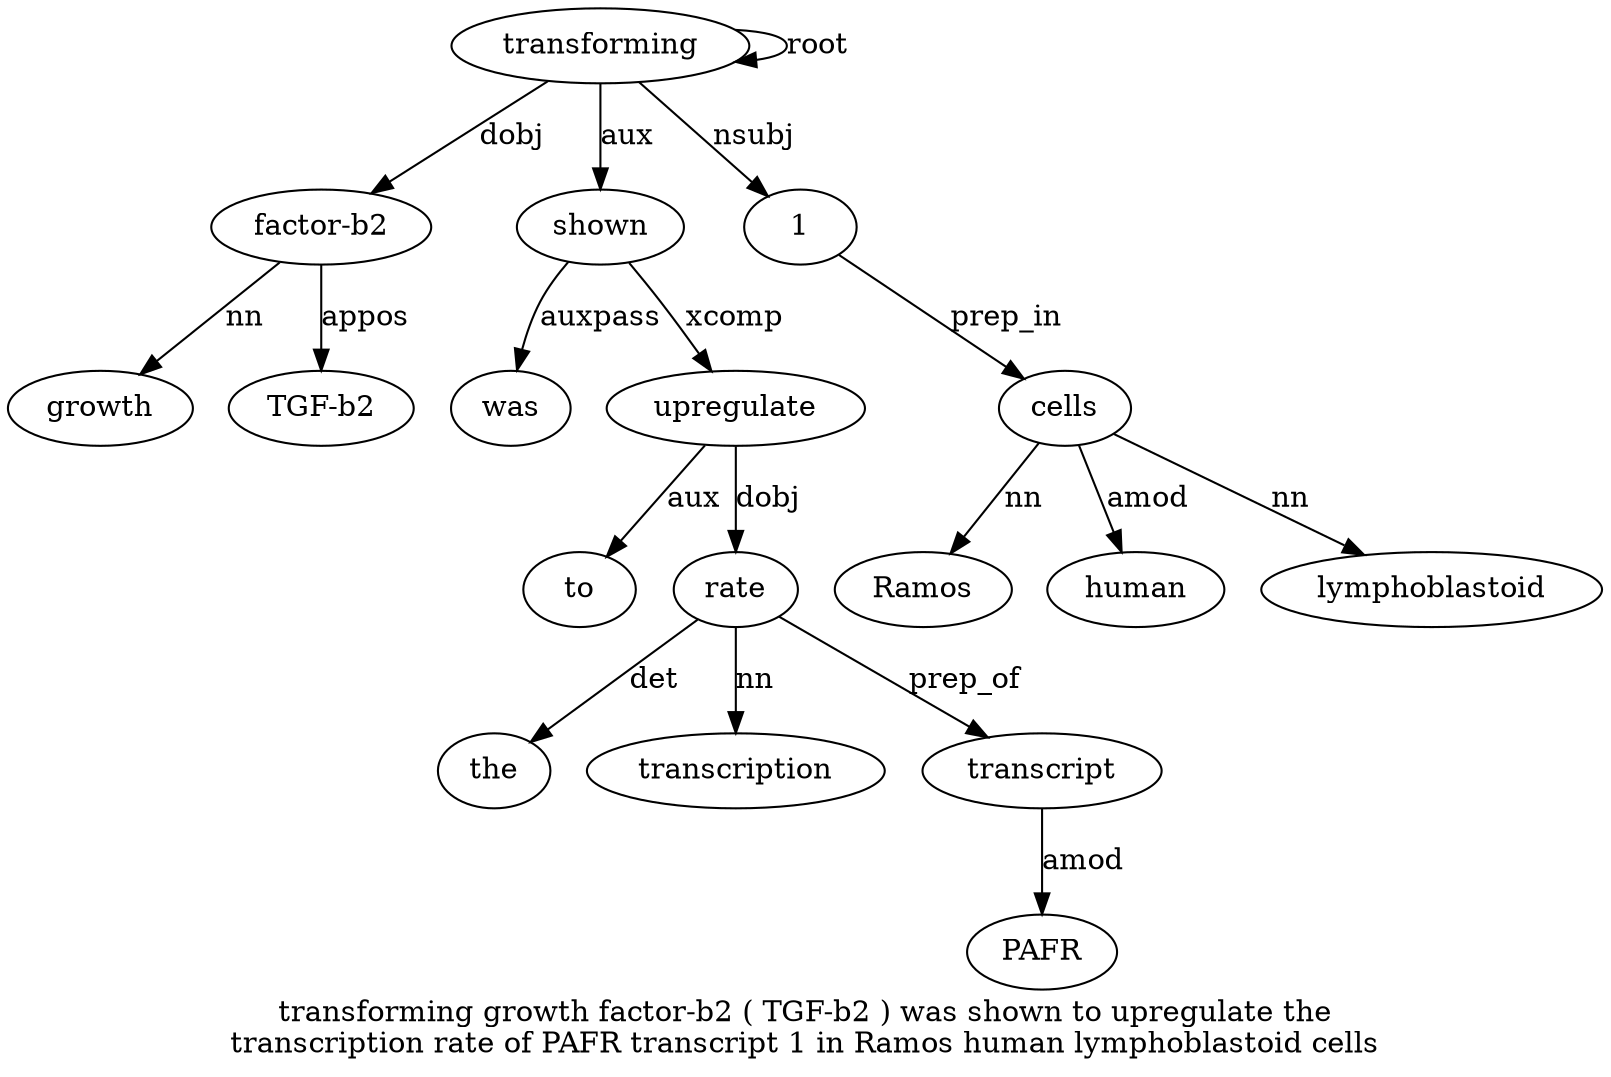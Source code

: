 digraph "transforming growth factor-b2 ( TGF-b2 ) was shown to upregulate the transcription rate of PAFR transcript 1 in Ramos human lymphoblastoid cells" {
label="transforming growth factor-b2 ( TGF-b2 ) was shown to upregulate the
transcription rate of PAFR transcript 1 in Ramos human lymphoblastoid cells";
transforming1 [style=filled, fillcolor=white, label=transforming];
transforming1 -> transforming1  [label=root];
"factor-b23" [style=filled, fillcolor=white, label="factor-b2"];
growth2 [style=filled, fillcolor=white, label=growth];
"factor-b23" -> growth2  [label=nn];
transforming1 -> "factor-b23"  [label=dobj];
"TGF-b25" [style=filled, fillcolor=white, label="TGF-b2"];
"factor-b23" -> "TGF-b25"  [label=appos];
shown8 [style=filled, fillcolor=white, label=shown];
was7 [style=filled, fillcolor=white, label=was];
shown8 -> was7  [label=auxpass];
transforming1 -> shown8  [label=aux];
upregulate10 [style=filled, fillcolor=white, label=upregulate];
to9 [style=filled, fillcolor=white, label=to];
upregulate10 -> to9  [label=aux];
shown8 -> upregulate10  [label=xcomp];
rate13 [style=filled, fillcolor=white, label=rate];
the11 [style=filled, fillcolor=white, label=the];
rate13 -> the11  [label=det];
transcription12 [style=filled, fillcolor=white, label=transcription];
rate13 -> transcription12  [label=nn];
upregulate10 -> rate13  [label=dobj];
transcript16 [style=filled, fillcolor=white, label=transcript];
PAFR15 [style=filled, fillcolor=white, label=PAFR];
transcript16 -> PAFR15  [label=amod];
rate13 -> transcript16  [label=prep_of];
117 [style=filled, fillcolor=white, label=1];
transforming1 -> 117  [label=nsubj];
cells22 [style=filled, fillcolor=white, label=cells];
Ramos19 [style=filled, fillcolor=white, label=Ramos];
cells22 -> Ramos19  [label=nn];
human20 [style=filled, fillcolor=white, label=human];
cells22 -> human20  [label=amod];
lymphoblastoid21 [style=filled, fillcolor=white, label=lymphoblastoid];
cells22 -> lymphoblastoid21  [label=nn];
117 -> cells22  [label=prep_in];
}
